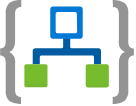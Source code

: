 <mxfile version="16.4.3" type="github">
  <diagram id="0nB-mQkInaqzwrMWrqVW" name="Page-1">
    <mxGraphModel dx="1038" dy="579" grid="1" gridSize="10" guides="1" tooltips="1" connect="1" arrows="1" fold="1" page="1" pageScale="1" pageWidth="850" pageHeight="1100" math="0" shadow="0">
      <root>
        <mxCell id="0" />
        <mxCell id="1" parent="0" />
        <mxCell id="xu5kFU0qP49CC6D2mlyF-1" value="" style="aspect=fixed;html=1;points=[];align=center;image;fontSize=12;image=img/lib/azure2/integration/Logic_Apps.svg;" vertex="1" parent="1">
          <mxGeometry x="370" y="200" width="67" height="52" as="geometry" />
        </mxCell>
      </root>
    </mxGraphModel>
  </diagram>
</mxfile>
